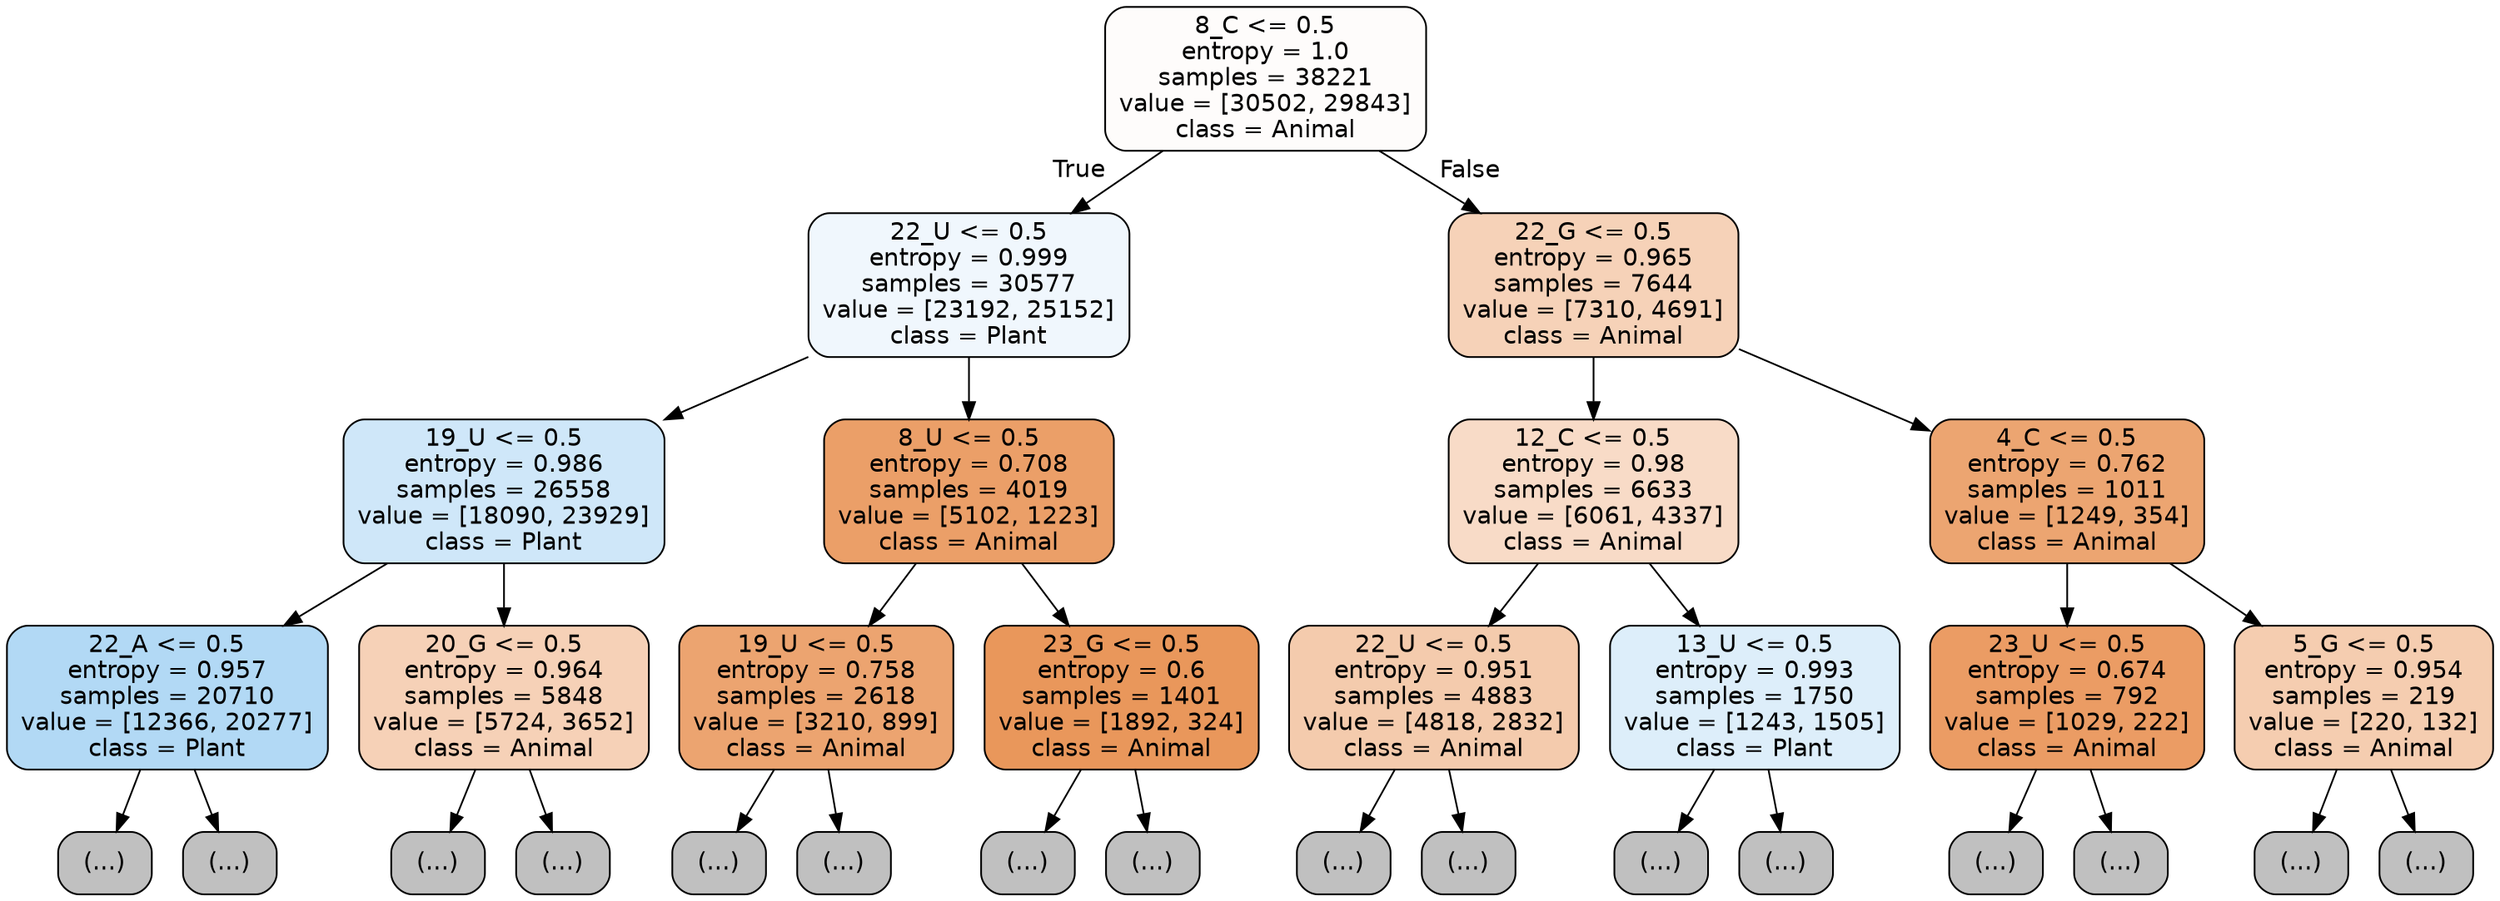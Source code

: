 digraph Tree {
node [shape=box, style="filled, rounded", color="black", fontname="helvetica"] ;
edge [fontname="helvetica"] ;
0 [label="8_C <= 0.5\nentropy = 1.0\nsamples = 38221\nvalue = [30502, 29843]\nclass = Animal", fillcolor="#fefcfb"] ;
1 [label="22_U <= 0.5\nentropy = 0.999\nsamples = 30577\nvalue = [23192, 25152]\nclass = Plant", fillcolor="#f0f7fd"] ;
0 -> 1 [labeldistance=2.5, labelangle=45, headlabel="True"] ;
2 [label="19_U <= 0.5\nentropy = 0.986\nsamples = 26558\nvalue = [18090, 23929]\nclass = Plant", fillcolor="#cfe7f9"] ;
1 -> 2 ;
3 [label="22_A <= 0.5\nentropy = 0.957\nsamples = 20710\nvalue = [12366, 20277]\nclass = Plant", fillcolor="#b2d9f5"] ;
2 -> 3 ;
4 [label="(...)", fillcolor="#C0C0C0"] ;
3 -> 4 ;
7251 [label="(...)", fillcolor="#C0C0C0"] ;
3 -> 7251 ;
8356 [label="20_G <= 0.5\nentropy = 0.964\nsamples = 5848\nvalue = [5724, 3652]\nclass = Animal", fillcolor="#f6d1b7"] ;
2 -> 8356 ;
8357 [label="(...)", fillcolor="#C0C0C0"] ;
8356 -> 8357 ;
10466 [label="(...)", fillcolor="#C0C0C0"] ;
8356 -> 10466 ;
11477 [label="8_U <= 0.5\nentropy = 0.708\nsamples = 4019\nvalue = [5102, 1223]\nclass = Animal", fillcolor="#eb9f68"] ;
1 -> 11477 ;
11478 [label="19_U <= 0.5\nentropy = 0.758\nsamples = 2618\nvalue = [3210, 899]\nclass = Animal", fillcolor="#eca470"] ;
11477 -> 11478 ;
11479 [label="(...)", fillcolor="#C0C0C0"] ;
11478 -> 11479 ;
12242 [label="(...)", fillcolor="#C0C0C0"] ;
11478 -> 12242 ;
12497 [label="23_G <= 0.5\nentropy = 0.6\nsamples = 1401\nvalue = [1892, 324]\nclass = Animal", fillcolor="#e9975b"] ;
11477 -> 12497 ;
12498 [label="(...)", fillcolor="#C0C0C0"] ;
12497 -> 12498 ;
12991 [label="(...)", fillcolor="#C0C0C0"] ;
12497 -> 12991 ;
13034 [label="22_G <= 0.5\nentropy = 0.965\nsamples = 7644\nvalue = [7310, 4691]\nclass = Animal", fillcolor="#f6d2b8"] ;
0 -> 13034 [labeldistance=2.5, labelangle=-45, headlabel="False"] ;
13035 [label="12_C <= 0.5\nentropy = 0.98\nsamples = 6633\nvalue = [6061, 4337]\nclass = Animal", fillcolor="#f8dbc7"] ;
13034 -> 13035 ;
13036 [label="22_U <= 0.5\nentropy = 0.951\nsamples = 4883\nvalue = [4818, 2832]\nclass = Animal", fillcolor="#f4cbad"] ;
13035 -> 13036 ;
13037 [label="(...)", fillcolor="#C0C0C0"] ;
13036 -> 13037 ;
15214 [label="(...)", fillcolor="#C0C0C0"] ;
13036 -> 15214 ;
15545 [label="13_U <= 0.5\nentropy = 0.993\nsamples = 1750\nvalue = [1243, 1505]\nclass = Plant", fillcolor="#ddeefa"] ;
13035 -> 15545 ;
15546 [label="(...)", fillcolor="#C0C0C0"] ;
15545 -> 15546 ;
16051 [label="(...)", fillcolor="#C0C0C0"] ;
15545 -> 16051 ;
16280 [label="4_C <= 0.5\nentropy = 0.762\nsamples = 1011\nvalue = [1249, 354]\nclass = Animal", fillcolor="#eca571"] ;
13034 -> 16280 ;
16281 [label="23_U <= 0.5\nentropy = 0.674\nsamples = 792\nvalue = [1029, 222]\nclass = Animal", fillcolor="#eb9c64"] ;
16280 -> 16281 ;
16282 [label="(...)", fillcolor="#C0C0C0"] ;
16281 -> 16282 ;
16537 [label="(...)", fillcolor="#C0C0C0"] ;
16281 -> 16537 ;
16574 [label="5_G <= 0.5\nentropy = 0.954\nsamples = 219\nvalue = [220, 132]\nclass = Animal", fillcolor="#f5cdb0"] ;
16280 -> 16574 ;
16575 [label="(...)", fillcolor="#C0C0C0"] ;
16574 -> 16575 ;
16652 [label="(...)", fillcolor="#C0C0C0"] ;
16574 -> 16652 ;
}
